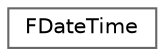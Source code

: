 digraph "Graphical Class Hierarchy"
{
 // INTERACTIVE_SVG=YES
 // LATEX_PDF_SIZE
  bgcolor="transparent";
  edge [fontname=Helvetica,fontsize=10,labelfontname=Helvetica,labelfontsize=10];
  node [fontname=Helvetica,fontsize=10,shape=box,height=0.2,width=0.4];
  rankdir="LR";
  Node0 [id="Node000000",label="FDateTime",height=0.2,width=0.4,color="grey40", fillcolor="white", style="filled",URL="$d3/da3/structFDateTime.html",tooltip="Implements a date and time."];
}
